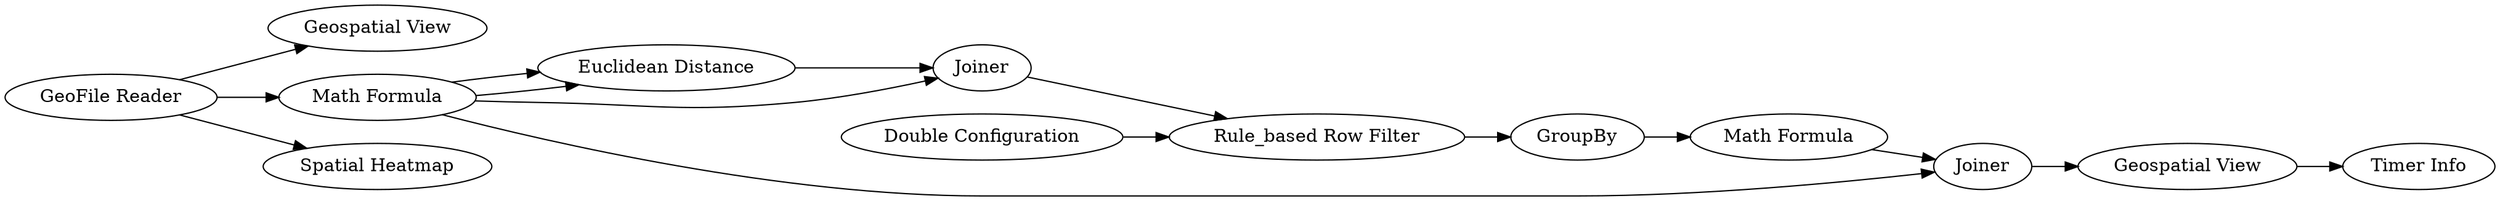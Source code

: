 digraph {
	1 [label="GeoFile Reader"]
	2 [label="Geospatial View"]
	3 [label="Math Formula"]
	4 [label="Euclidean Distance"]
	5 [label=Joiner]
	6 [label="Rule_based Row Filter"]
	7 [label=GroupBy]
	8 [label="Math Formula"]
	9 [label=Joiner]
	10 [label="Geospatial View"]
	11 [label="Double Configuration"]
	12 [label="Spatial Heatmap"]
	13 [label="Timer Info"]
	1 -> 3
	1 -> 2
	1 -> 12
	3 -> 5
	3 -> 4
	3 -> 4
	3 -> 9
	4 -> 5
	5 -> 6
	6 -> 7
	7 -> 8
	8 -> 9
	9 -> 10
	10 -> 13
	11 -> 6
	rankdir=LR
}
